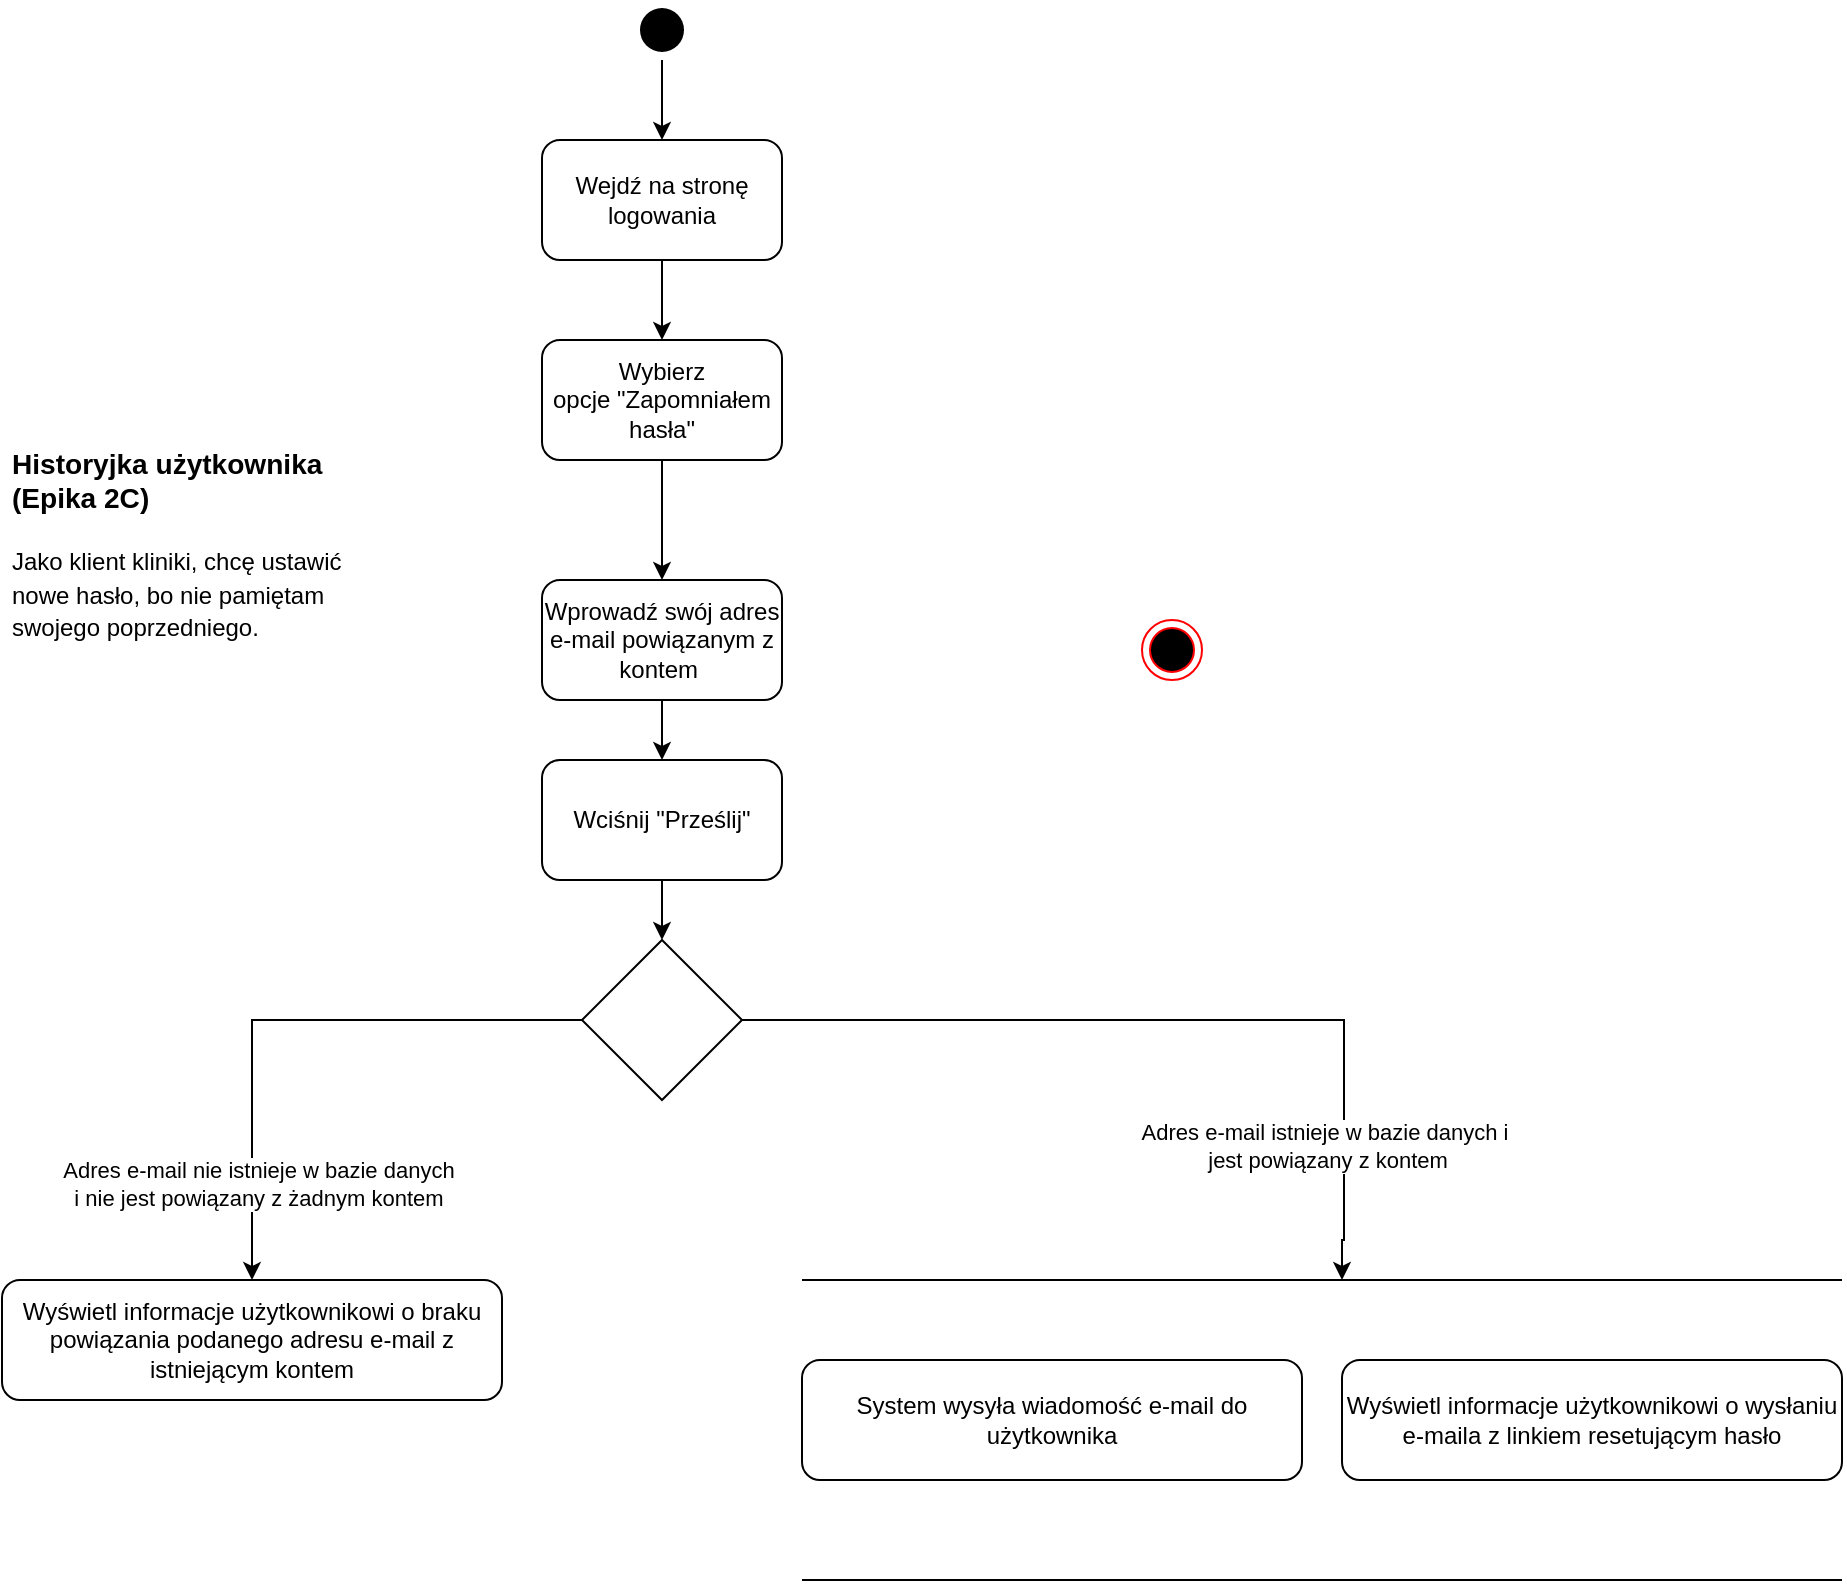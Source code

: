 <mxfile version="21.3.6" type="github">
  <diagram name="Strona-1" id="Wl3W5kQO6a2969CGZjCZ">
    <mxGraphModel dx="1313" dy="1773" grid="1" gridSize="10" guides="1" tooltips="1" connect="1" arrows="1" fold="1" page="1" pageScale="1" pageWidth="827" pageHeight="1169" math="0" shadow="0">
      <root>
        <mxCell id="0" />
        <mxCell id="1" parent="0" />
        <mxCell id="qH5OalADTIL_PWBiScgu-23" style="edgeStyle=orthogonalEdgeStyle;rounded=0;orthogonalLoop=1;jettySize=auto;html=1;" edge="1" parent="1" source="qH5OalADTIL_PWBiScgu-2" target="qH5OalADTIL_PWBiScgu-22">
          <mxGeometry relative="1" as="geometry" />
        </mxCell>
        <mxCell id="qH5OalADTIL_PWBiScgu-2" value="Wprowadź swój adres e-mail&amp;nbsp;powiązanym z kontem&amp;nbsp;" style="rounded=1;whiteSpace=wrap;html=1;" vertex="1" parent="1">
          <mxGeometry x="720" y="-850" width="120" height="60" as="geometry" />
        </mxCell>
        <mxCell id="qH5OalADTIL_PWBiScgu-15" style="edgeStyle=orthogonalEdgeStyle;rounded=0;orthogonalLoop=1;jettySize=auto;html=1;" edge="1" parent="1" source="qH5OalADTIL_PWBiScgu-14" target="qH5OalADTIL_PWBiScgu-2">
          <mxGeometry relative="1" as="geometry" />
        </mxCell>
        <mxCell id="qH5OalADTIL_PWBiScgu-14" value="Wybierz opcje&amp;nbsp;&quot;Zapomniałem hasła&quot;" style="rounded=1;whiteSpace=wrap;html=1;" vertex="1" parent="1">
          <mxGeometry x="720" y="-970" width="120" height="60" as="geometry" />
        </mxCell>
        <mxCell id="qH5OalADTIL_PWBiScgu-18" value="&lt;h3&gt;Historyjka użytkownika (Epika 2C)&lt;/h3&gt;&lt;h3&gt;&lt;span style=&quot;text-indent: -18pt; background: initial; font-size: 12px; font-weight: normal; font-family: Calibri, sans-serif;&quot;&gt;Jako klient kliniki, chcę ustawić&lt;br/&gt;nowe hasło, bo nie pamiętam swojego poprzedniego.&lt;/span&gt;&lt;/h3&gt;" style="text;html=1;strokeColor=none;fillColor=none;spacing=5;spacingTop=-20;whiteSpace=wrap;overflow=hidden;rounded=0;" vertex="1" parent="1">
          <mxGeometry x="450" y="-920" width="190" height="120" as="geometry" />
        </mxCell>
        <mxCell id="qH5OalADTIL_PWBiScgu-21" style="edgeStyle=orthogonalEdgeStyle;rounded=0;orthogonalLoop=1;jettySize=auto;html=1;" edge="1" parent="1" source="qH5OalADTIL_PWBiScgu-20" target="qH5OalADTIL_PWBiScgu-14">
          <mxGeometry relative="1" as="geometry" />
        </mxCell>
        <mxCell id="qH5OalADTIL_PWBiScgu-20" value="Wejdź na stronę logowania" style="rounded=1;whiteSpace=wrap;html=1;" vertex="1" parent="1">
          <mxGeometry x="720" y="-1070" width="120" height="60" as="geometry" />
        </mxCell>
        <mxCell id="qH5OalADTIL_PWBiScgu-25" style="edgeStyle=orthogonalEdgeStyle;rounded=0;orthogonalLoop=1;jettySize=auto;html=1;" edge="1" parent="1" source="qH5OalADTIL_PWBiScgu-22" target="qH5OalADTIL_PWBiScgu-24">
          <mxGeometry relative="1" as="geometry" />
        </mxCell>
        <mxCell id="qH5OalADTIL_PWBiScgu-22" value="Wciśnij &quot;Prześlij&quot;" style="rounded=1;whiteSpace=wrap;html=1;" vertex="1" parent="1">
          <mxGeometry x="720" y="-760" width="120" height="60" as="geometry" />
        </mxCell>
        <mxCell id="qH5OalADTIL_PWBiScgu-26" style="edgeStyle=orthogonalEdgeStyle;rounded=0;orthogonalLoop=1;jettySize=auto;html=1;" edge="1" parent="1" source="qH5OalADTIL_PWBiScgu-24">
          <mxGeometry relative="1" as="geometry">
            <mxPoint x="1120" y="-500" as="targetPoint" />
            <Array as="points">
              <mxPoint x="1121" y="-630" />
              <mxPoint x="1121" y="-520" />
            </Array>
          </mxGeometry>
        </mxCell>
        <mxCell id="qH5OalADTIL_PWBiScgu-27" value="Adres e-mail istnieje w bazie danych i&lt;br&gt;&amp;nbsp;jest powiązany z kontem" style="edgeLabel;html=1;align=center;verticalAlign=middle;resizable=0;points=[];" vertex="1" connectable="0" parent="qH5OalADTIL_PWBiScgu-26">
          <mxGeometry x="0.573" y="-3" relative="1" as="geometry">
            <mxPoint x="-7" y="24" as="offset" />
          </mxGeometry>
        </mxCell>
        <mxCell id="qH5OalADTIL_PWBiScgu-28" style="edgeStyle=orthogonalEdgeStyle;rounded=0;orthogonalLoop=1;jettySize=auto;html=1;" edge="1" parent="1" source="qH5OalADTIL_PWBiScgu-24" target="qH5OalADTIL_PWBiScgu-31">
          <mxGeometry relative="1" as="geometry">
            <mxPoint x="420" y="-510" as="targetPoint" />
          </mxGeometry>
        </mxCell>
        <mxCell id="qH5OalADTIL_PWBiScgu-30" value="Adres e-mail nie istnieje w bazie danych&lt;br&gt;i nie jest powiązany z żadnym kontem" style="edgeLabel;html=1;align=center;verticalAlign=middle;resizable=0;points=[];" vertex="1" connectable="0" parent="qH5OalADTIL_PWBiScgu-28">
          <mxGeometry x="0.674" y="3" relative="1" as="geometry">
            <mxPoint as="offset" />
          </mxGeometry>
        </mxCell>
        <mxCell id="qH5OalADTIL_PWBiScgu-24" value="" style="rhombus;whiteSpace=wrap;html=1;" vertex="1" parent="1">
          <mxGeometry x="740" y="-670" width="80" height="80" as="geometry" />
        </mxCell>
        <mxCell id="qH5OalADTIL_PWBiScgu-31" value="Wyświetl informacje użytkownikowi o braku powiązania podanego adresu e-mail z istniejącym kontem" style="rounded=1;whiteSpace=wrap;html=1;" vertex="1" parent="1">
          <mxGeometry x="450" y="-500" width="250" height="60" as="geometry" />
        </mxCell>
        <mxCell id="qH5OalADTIL_PWBiScgu-34" style="edgeStyle=orthogonalEdgeStyle;rounded=0;orthogonalLoop=1;jettySize=auto;html=1;entryX=0.5;entryY=0;entryDx=0;entryDy=0;" edge="1" parent="1" source="qH5OalADTIL_PWBiScgu-33" target="qH5OalADTIL_PWBiScgu-20">
          <mxGeometry relative="1" as="geometry" />
        </mxCell>
        <mxCell id="qH5OalADTIL_PWBiScgu-33" value="" style="ellipse;html=1;shape=endState;fillColor=#000000;strokeColor=none;" vertex="1" parent="1">
          <mxGeometry x="765" y="-1140" width="30" height="30" as="geometry" />
        </mxCell>
        <mxCell id="qH5OalADTIL_PWBiScgu-35" value="System wysyła wiadomość e-mail do użytkownika" style="rounded=1;whiteSpace=wrap;html=1;" vertex="1" parent="1">
          <mxGeometry x="850" y="-460" width="250" height="60" as="geometry" />
        </mxCell>
        <mxCell id="qH5OalADTIL_PWBiScgu-36" value="Wyświetl informacje użytkownikowi o wysłaniu e-maila z linkiem resetującym hasło" style="rounded=1;whiteSpace=wrap;html=1;" vertex="1" parent="1">
          <mxGeometry x="1120" y="-460" width="250" height="60" as="geometry" />
        </mxCell>
        <mxCell id="qH5OalADTIL_PWBiScgu-37" value="" style="ellipse;html=1;shape=endState;fillColor=#000000;strokeColor=#FF0000;" vertex="1" parent="1">
          <mxGeometry x="1020" y="-830" width="30" height="30" as="geometry" />
        </mxCell>
        <mxCell id="qH5OalADTIL_PWBiScgu-39" value="" style="endArrow=none;html=1;rounded=0;" edge="1" parent="1">
          <mxGeometry width="50" height="50" relative="1" as="geometry">
            <mxPoint x="850" y="-500" as="sourcePoint" />
            <mxPoint x="1370" y="-500" as="targetPoint" />
          </mxGeometry>
        </mxCell>
        <mxCell id="qH5OalADTIL_PWBiScgu-40" value="" style="endArrow=none;html=1;rounded=0;" edge="1" parent="1">
          <mxGeometry width="50" height="50" relative="1" as="geometry">
            <mxPoint x="850" y="-350" as="sourcePoint" />
            <mxPoint x="1370" y="-350" as="targetPoint" />
          </mxGeometry>
        </mxCell>
      </root>
    </mxGraphModel>
  </diagram>
</mxfile>
